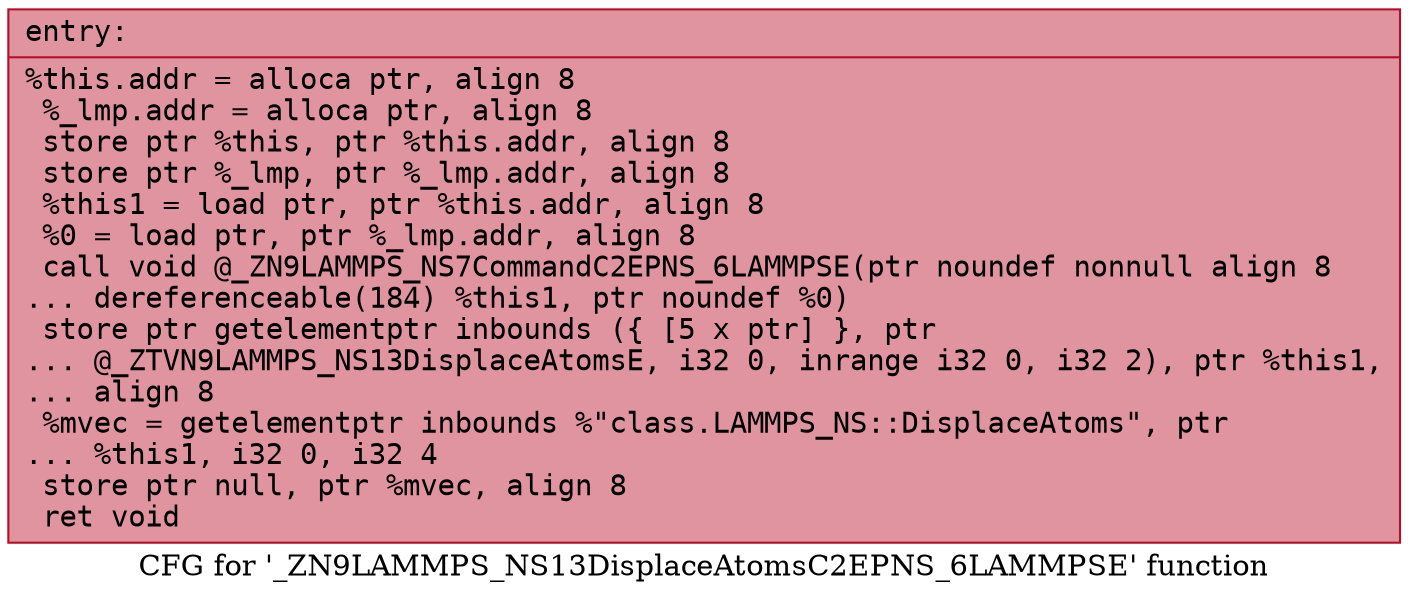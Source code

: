 digraph "CFG for '_ZN9LAMMPS_NS13DisplaceAtomsC2EPNS_6LAMMPSE' function" {
	label="CFG for '_ZN9LAMMPS_NS13DisplaceAtomsC2EPNS_6LAMMPSE' function";

	Node0x5564a7a1a3c0 [shape=record,color="#b70d28ff", style=filled, fillcolor="#b70d2870" fontname="Courier",label="{entry:\l|  %this.addr = alloca ptr, align 8\l  %_lmp.addr = alloca ptr, align 8\l  store ptr %this, ptr %this.addr, align 8\l  store ptr %_lmp, ptr %_lmp.addr, align 8\l  %this1 = load ptr, ptr %this.addr, align 8\l  %0 = load ptr, ptr %_lmp.addr, align 8\l  call void @_ZN9LAMMPS_NS7CommandC2EPNS_6LAMMPSE(ptr noundef nonnull align 8\l... dereferenceable(184) %this1, ptr noundef %0)\l  store ptr getelementptr inbounds (\{ [5 x ptr] \}, ptr\l... @_ZTVN9LAMMPS_NS13DisplaceAtomsE, i32 0, inrange i32 0, i32 2), ptr %this1,\l... align 8\l  %mvec = getelementptr inbounds %\"class.LAMMPS_NS::DisplaceAtoms\", ptr\l... %this1, i32 0, i32 4\l  store ptr null, ptr %mvec, align 8\l  ret void\l}"];
}
